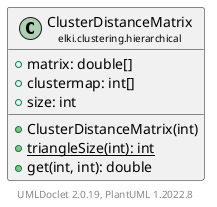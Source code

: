 @startuml
    remove .*\.(Instance|Par|Parameterizer|Factory)$
    set namespaceSeparator none
    hide empty fields
    hide empty methods

    class "<size:14>ClusterDistanceMatrix\n<size:10>elki.clustering.hierarchical" as elki.clustering.hierarchical.ClusterDistanceMatrix [[ClusterDistanceMatrix.html]] {
        +matrix: double[]
        +clustermap: int[]
        +size: int
        +ClusterDistanceMatrix(int)
        {static} +triangleSize(int): int
        +get(int, int): double
    }

    center footer UMLDoclet 2.0.19, PlantUML 1.2022.8
@enduml
